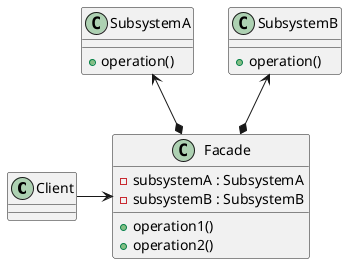 @startuml Facade_diagram

class Client {
}

class Facade {
    + operation1()
    + operation2()
    - subsystemA : SubsystemA
    - subsystemB : SubsystemB
}

Client -> Facade

class SubsystemA {
    + operation()
}

class SubsystemB {
    + operation()
}

SubsystemA <--* Facade
SubsystemB <--* Facade

@enduml
